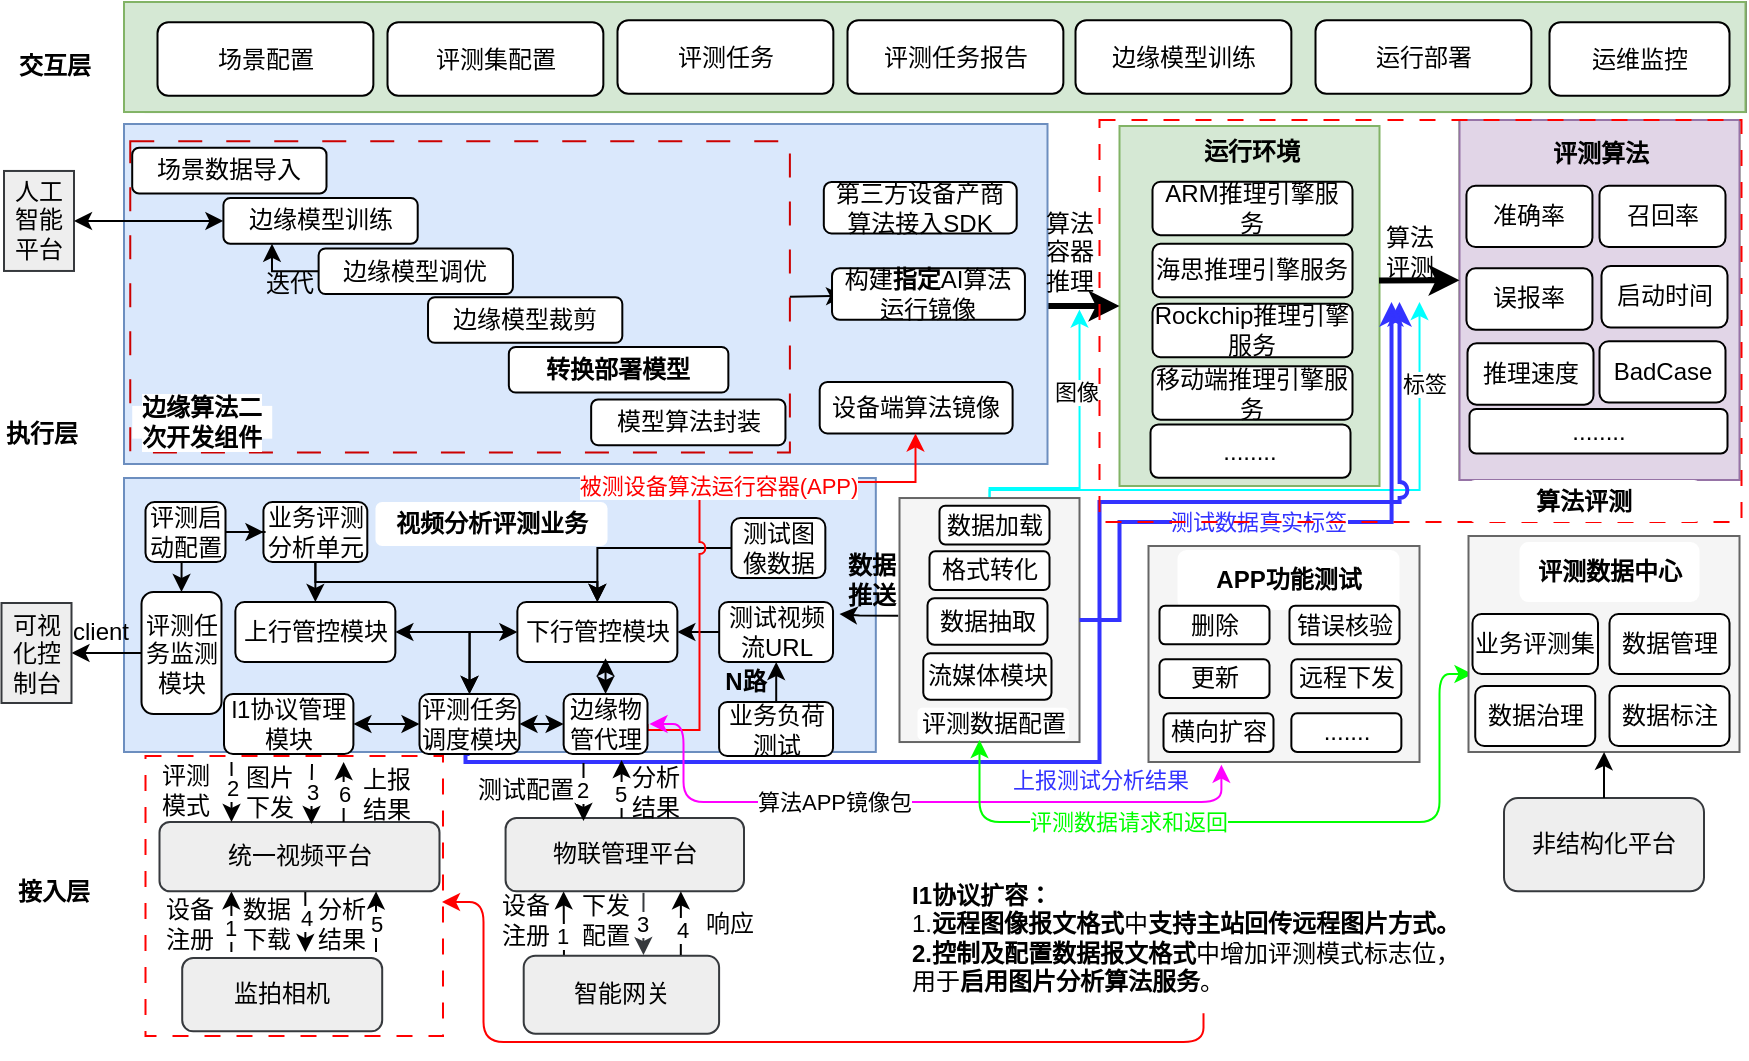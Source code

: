 <mxfile version="21.4.0" type="github">
  <diagram name="Page-1" id="bsfZX9qir-kHV4ePOipt">
    <mxGraphModel dx="1376" dy="803" grid="1" gridSize="10" guides="1" tooltips="1" connect="1" arrows="1" fold="1" page="1" pageScale="1" pageWidth="827" pageHeight="1169" math="0" shadow="0">
      <root>
        <mxCell id="0" />
        <mxCell id="1" parent="0" />
        <mxCell id="0gdX41yuawXqDvsZ0Xbq-1" value="" style="group;fillColor=none;" vertex="1" connectable="0" parent="1">
          <mxGeometry x="18.75" y="70" width="872" height="520" as="geometry" />
        </mxCell>
        <mxCell id="0gdX41yuawXqDvsZ0Xbq-2" style="edgeStyle=orthogonalEdgeStyle;rounded=0;orthogonalLoop=1;jettySize=auto;html=1;startArrow=none;startFill=0;endArrow=classic;endFill=1;" edge="1" parent="0gdX41yuawXqDvsZ0Xbq-1">
          <mxGeometry relative="1" as="geometry">
            <mxPoint x="281.07" y="444.67" as="targetPoint" />
            <mxPoint x="281.25" y="480" as="sourcePoint" />
          </mxGeometry>
        </mxCell>
        <mxCell id="0gdX41yuawXqDvsZ0Xbq-3" value="1" style="edgeLabel;html=1;align=center;verticalAlign=middle;resizable=0;points=[];" vertex="1" connectable="0" parent="0gdX41yuawXqDvsZ0Xbq-2">
          <mxGeometry x="-0.142" relative="1" as="geometry">
            <mxPoint x="-1" y="2" as="offset" />
          </mxGeometry>
        </mxCell>
        <mxCell id="0gdX41yuawXqDvsZ0Xbq-4" value="" style="rounded=0;whiteSpace=wrap;html=1;dashed=1;dashPattern=8 8;fillColor=none;strokeColor=#FF0000;gradientColor=#b3b3b3;" vertex="1" parent="0gdX41yuawXqDvsZ0Xbq-1">
          <mxGeometry x="72" y="377" width="148.75" height="140" as="geometry" />
        </mxCell>
        <mxCell id="0gdX41yuawXqDvsZ0Xbq-5" value="" style="rounded=0;whiteSpace=wrap;html=1;fillColor=#f5f5f5;fontColor=#333333;strokeColor=#666666;" vertex="1" parent="0gdX41yuawXqDvsZ0Xbq-1">
          <mxGeometry x="573.5" y="272" width="135.5" height="108" as="geometry" />
        </mxCell>
        <mxCell id="0gdX41yuawXqDvsZ0Xbq-6" value="" style="rounded=0;whiteSpace=wrap;html=1;fillColor=#dae8fc;strokeColor=#6c8ebf;" vertex="1" parent="0gdX41yuawXqDvsZ0Xbq-1">
          <mxGeometry x="61.25" y="238" width="375.91" height="137" as="geometry" />
        </mxCell>
        <mxCell id="0gdX41yuawXqDvsZ0Xbq-7" value="" style="rounded=0;whiteSpace=wrap;html=1;fillColor=none;" vertex="1" parent="0gdX41yuawXqDvsZ0Xbq-1">
          <mxGeometry x="72" y="0.01" width="800" height="55" as="geometry" />
        </mxCell>
        <mxCell id="0gdX41yuawXqDvsZ0Xbq-8" value="&lt;b&gt;交互层&lt;/b&gt;" style="rounded=0;whiteSpace=wrap;html=1;strokeColor=none;" vertex="1" parent="0gdX41yuawXqDvsZ0Xbq-1">
          <mxGeometry x="1.25" y="9.17" width="51" height="45" as="geometry" />
        </mxCell>
        <mxCell id="0gdX41yuawXqDvsZ0Xbq-9" value="" style="group;fillColor=#d5e8d4;strokeColor=#82b366;container=0;" vertex="1" connectable="0" parent="0gdX41yuawXqDvsZ0Xbq-1">
          <mxGeometry x="61.25" width="810.75" height="55.01" as="geometry" />
        </mxCell>
        <mxCell id="0gdX41yuawXqDvsZ0Xbq-10" value="场景配置" style="rounded=1;whiteSpace=wrap;html=1;" vertex="1" parent="0gdX41yuawXqDvsZ0Xbq-1">
          <mxGeometry x="78.004" y="10.167" width="107.925" height="36.667" as="geometry" />
        </mxCell>
        <mxCell id="0gdX41yuawXqDvsZ0Xbq-11" value="评测集配置" style="rounded=1;whiteSpace=wrap;html=1;" vertex="1" parent="0gdX41yuawXqDvsZ0Xbq-1">
          <mxGeometry x="193.0" y="10.167" width="107.925" height="36.667" as="geometry" />
        </mxCell>
        <mxCell id="0gdX41yuawXqDvsZ0Xbq-12" value="评测任务" style="rounded=1;whiteSpace=wrap;html=1;" vertex="1" parent="0gdX41yuawXqDvsZ0Xbq-1">
          <mxGeometry x="307.996" y="9.167" width="107.925" height="36.667" as="geometry" />
        </mxCell>
        <mxCell id="0gdX41yuawXqDvsZ0Xbq-13" value="评测任务报告" style="rounded=1;whiteSpace=wrap;html=1;" vertex="1" parent="0gdX41yuawXqDvsZ0Xbq-1">
          <mxGeometry x="423.003" y="9.167" width="107.925" height="36.667" as="geometry" />
        </mxCell>
        <mxCell id="0gdX41yuawXqDvsZ0Xbq-14" value="运行部署" style="rounded=1;whiteSpace=wrap;html=1;" vertex="1" parent="0gdX41yuawXqDvsZ0Xbq-1">
          <mxGeometry x="657.003" y="9.167" width="107.925" height="36.667" as="geometry" />
        </mxCell>
        <mxCell id="0gdX41yuawXqDvsZ0Xbq-15" value="边缘模型训练" style="rounded=1;whiteSpace=wrap;html=1;" vertex="1" parent="0gdX41yuawXqDvsZ0Xbq-1">
          <mxGeometry x="537.003" y="9.167" width="107.925" height="36.667" as="geometry" />
        </mxCell>
        <mxCell id="0gdX41yuawXqDvsZ0Xbq-16" value="运维监控" style="rounded=1;whiteSpace=wrap;html=1;" vertex="1" parent="0gdX41yuawXqDvsZ0Xbq-1">
          <mxGeometry x="774" y="10.17" width="90" height="36.67" as="geometry" />
        </mxCell>
        <mxCell id="0gdX41yuawXqDvsZ0Xbq-17" value="智能网关" style="rounded=1;whiteSpace=wrap;html=1;fillColor=#eeeeee;strokeColor=#36393d;" vertex="1" parent="0gdX41yuawXqDvsZ0Xbq-1">
          <mxGeometry x="261.1" y="476.83" width="97.7" height="39" as="geometry" />
        </mxCell>
        <mxCell id="0gdX41yuawXqDvsZ0Xbq-18" value="物联管理平台" style="rounded=1;whiteSpace=wrap;html=1;fillColor=#eeeeee;strokeColor=#36393d;" vertex="1" parent="0gdX41yuawXqDvsZ0Xbq-1">
          <mxGeometry x="252.04" y="408" width="119.21" height="36.67" as="geometry" />
        </mxCell>
        <mxCell id="0gdX41yuawXqDvsZ0Xbq-19" value="" style="group" vertex="1" connectable="0" parent="0gdX41yuawXqDvsZ0Xbq-1">
          <mxGeometry x="559" y="62" width="130" height="180" as="geometry" />
        </mxCell>
        <mxCell id="0gdX41yuawXqDvsZ0Xbq-20" value="" style="rounded=0;whiteSpace=wrap;html=1;fillColor=#d5e8d4;strokeColor=#82b366;" vertex="1" parent="0gdX41yuawXqDvsZ0Xbq-19">
          <mxGeometry width="130" height="180" as="geometry" />
        </mxCell>
        <mxCell id="0gdX41yuawXqDvsZ0Xbq-21" value="海思推理引擎服务" style="rounded=1;whiteSpace=wrap;html=1;" vertex="1" parent="0gdX41yuawXqDvsZ0Xbq-19">
          <mxGeometry x="16.5" y="58.916" width="100.0" height="26.684" as="geometry" />
        </mxCell>
        <mxCell id="0gdX41yuawXqDvsZ0Xbq-22" value="ARM推理引擎服务" style="rounded=1;whiteSpace=wrap;html=1;" vertex="1" parent="0gdX41yuawXqDvsZ0Xbq-19">
          <mxGeometry x="16.5" y="27.895" width="100.0" height="26.684" as="geometry" />
        </mxCell>
        <mxCell id="0gdX41yuawXqDvsZ0Xbq-23" value="Rockchip推理引擎服务" style="rounded=1;whiteSpace=wrap;html=1;" vertex="1" parent="0gdX41yuawXqDvsZ0Xbq-19">
          <mxGeometry x="16.5" y="88.937" width="100.0" height="26.684" as="geometry" />
        </mxCell>
        <mxCell id="0gdX41yuawXqDvsZ0Xbq-24" value="移动端推理引擎服务" style="rounded=1;whiteSpace=wrap;html=1;" vertex="1" parent="0gdX41yuawXqDvsZ0Xbq-19">
          <mxGeometry x="16.5" y="120.179" width="100.0" height="26.684" as="geometry" />
        </mxCell>
        <mxCell id="0gdX41yuawXqDvsZ0Xbq-25" value="........" style="rounded=1;whiteSpace=wrap;html=1;" vertex="1" parent="0gdX41yuawXqDvsZ0Xbq-19">
          <mxGeometry x="15.5" y="149.2" width="100.0" height="26.684" as="geometry" />
        </mxCell>
        <mxCell id="0gdX41yuawXqDvsZ0Xbq-26" value="&lt;b&gt;运行环境&lt;/b&gt;" style="text;html=1;strokeColor=none;fillColor=none;align=center;verticalAlign=middle;whiteSpace=wrap;rounded=0;container=0;movable=1;resizable=1;rotatable=1;deletable=1;editable=1;locked=0;connectable=1;" vertex="1" parent="0gdX41yuawXqDvsZ0Xbq-19">
          <mxGeometry x="30.62" y="-2.11" width="71.75" height="30" as="geometry" />
        </mxCell>
        <mxCell id="0gdX41yuawXqDvsZ0Xbq-27" value="" style="group;fillColor=#d5e8d4;strokeColor=#82b366;fillStyle=auto;movable=1;resizable=1;rotatable=1;deletable=1;editable=1;locked=0;connectable=1;" vertex="1" connectable="0" parent="0gdX41yuawXqDvsZ0Xbq-1">
          <mxGeometry x="729" y="59" width="140" height="180" as="geometry" />
        </mxCell>
        <mxCell id="0gdX41yuawXqDvsZ0Xbq-28" value="" style="group;fillColor=#e1d5e7;strokeColor=#9673a6;container=0;movable=1;resizable=1;rotatable=1;deletable=1;editable=1;locked=0;connectable=1;" vertex="1" connectable="0" parent="0gdX41yuawXqDvsZ0Xbq-27">
          <mxGeometry width="140" height="180" as="geometry" />
        </mxCell>
        <mxCell id="0gdX41yuawXqDvsZ0Xbq-29" value="&lt;b&gt;评测算法&lt;/b&gt;" style="text;html=1;strokeColor=none;fillColor=none;align=center;verticalAlign=middle;whiteSpace=wrap;rounded=0;container=0;movable=1;resizable=1;rotatable=1;deletable=1;editable=1;locked=0;connectable=1;" vertex="1" parent="0gdX41yuawXqDvsZ0Xbq-27">
          <mxGeometry x="31.75" y="1.059" width="76.5" height="31.765" as="geometry" />
        </mxCell>
        <mxCell id="0gdX41yuawXqDvsZ0Xbq-30" value="准确率" style="rounded=1;whiteSpace=wrap;html=1;container=0;movable=1;resizable=1;rotatable=1;deletable=1;editable=1;locked=0;connectable=1;" vertex="1" parent="0gdX41yuawXqDvsZ0Xbq-27">
          <mxGeometry x="3.47" y="32.824" width="63" height="30.706" as="geometry" />
        </mxCell>
        <mxCell id="0gdX41yuawXqDvsZ0Xbq-31" value="........" style="rounded=1;whiteSpace=wrap;html=1;container=0;movable=1;resizable=1;rotatable=1;deletable=1;editable=1;locked=0;connectable=1;" vertex="1" parent="0gdX41yuawXqDvsZ0Xbq-27">
          <mxGeometry x="5" y="144.455" width="129" height="22.235" as="geometry" />
        </mxCell>
        <mxCell id="0gdX41yuawXqDvsZ0Xbq-32" value="召回率" style="rounded=1;whiteSpace=wrap;html=1;container=0;movable=1;resizable=1;rotatable=1;deletable=1;editable=1;locked=0;connectable=1;" vertex="1" parent="0gdX41yuawXqDvsZ0Xbq-27">
          <mxGeometry x="70" y="32.824" width="63" height="30.706" as="geometry" />
        </mxCell>
        <mxCell id="0gdX41yuawXqDvsZ0Xbq-33" value="误报率" style="rounded=1;whiteSpace=wrap;html=1;container=0;movable=1;resizable=1;rotatable=1;deletable=1;editable=1;locked=0;connectable=1;" vertex="1" parent="0gdX41yuawXqDvsZ0Xbq-27">
          <mxGeometry x="3.47" y="74.118" width="63" height="30.706" as="geometry" />
        </mxCell>
        <mxCell id="0gdX41yuawXqDvsZ0Xbq-34" value="启动时间" style="rounded=1;whiteSpace=wrap;html=1;container=0;movable=1;resizable=1;rotatable=1;deletable=1;editable=1;locked=0;connectable=1;" vertex="1" parent="0gdX41yuawXqDvsZ0Xbq-27">
          <mxGeometry x="71" y="73.059" width="63" height="30.706" as="geometry" />
        </mxCell>
        <mxCell id="0gdX41yuawXqDvsZ0Xbq-35" value="推理速度" style="rounded=1;whiteSpace=wrap;html=1;container=0;movable=1;resizable=1;rotatable=1;deletable=1;editable=1;locked=0;connectable=1;" vertex="1" parent="0gdX41yuawXqDvsZ0Xbq-27">
          <mxGeometry x="4" y="111.632" width="63" height="30.706" as="geometry" />
        </mxCell>
        <mxCell id="0gdX41yuawXqDvsZ0Xbq-36" value="BadCase" style="rounded=1;whiteSpace=wrap;html=1;container=0;movable=1;resizable=1;rotatable=1;deletable=1;editable=1;locked=0;connectable=1;" vertex="1" parent="0gdX41yuawXqDvsZ0Xbq-27">
          <mxGeometry x="70" y="110.573" width="63" height="30.706" as="geometry" />
        </mxCell>
        <mxCell id="0gdX41yuawXqDvsZ0Xbq-37" value="" style="endArrow=classic;html=1;rounded=0;entryX=0;entryY=0.445;entryDx=0;entryDy=0;strokeWidth=3;entryPerimeter=0;exitX=0.998;exitY=0.429;exitDx=0;exitDy=0;exitPerimeter=0;" edge="1" parent="0gdX41yuawXqDvsZ0Xbq-1" source="0gdX41yuawXqDvsZ0Xbq-20" target="0gdX41yuawXqDvsZ0Xbq-28">
          <mxGeometry width="50" height="50" relative="1" as="geometry">
            <mxPoint x="683" y="145.36" as="sourcePoint" />
            <mxPoint x="716" y="145.65" as="targetPoint" />
          </mxGeometry>
        </mxCell>
        <mxCell id="0gdX41yuawXqDvsZ0Xbq-38" value="" style="endArrow=classic;html=1;rounded=0;entryX=0;entryY=0.5;entryDx=0;entryDy=0;strokeWidth=3;" edge="1" parent="0gdX41yuawXqDvsZ0Xbq-1" target="0gdX41yuawXqDvsZ0Xbq-20">
          <mxGeometry width="50" height="50" relative="1" as="geometry">
            <mxPoint x="519" y="152" as="sourcePoint" />
            <mxPoint x="559" y="145.71" as="targetPoint" />
          </mxGeometry>
        </mxCell>
        <mxCell id="0gdX41yuawXqDvsZ0Xbq-39" value="" style="group" vertex="1" connectable="0" parent="0gdX41yuawXqDvsZ0Xbq-1">
          <mxGeometry x="61.25" y="61" width="461.75" height="170" as="geometry" />
        </mxCell>
        <mxCell id="0gdX41yuawXqDvsZ0Xbq-40" value="" style="rounded=0;whiteSpace=wrap;html=1;fillColor=#dae8fc;strokeColor=#6c8ebf;" vertex="1" parent="0gdX41yuawXqDvsZ0Xbq-39">
          <mxGeometry width="461.75" height="170" as="geometry" />
        </mxCell>
        <mxCell id="0gdX41yuawXqDvsZ0Xbq-41" value="" style="group;fillColor=none;strokeColor=none;" vertex="1" connectable="0" parent="0gdX41yuawXqDvsZ0Xbq-39">
          <mxGeometry x="4.104" y="4.29" width="328.838" height="160" as="geometry" />
        </mxCell>
        <mxCell id="0gdX41yuawXqDvsZ0Xbq-42" value="" style="rounded=0;whiteSpace=wrap;html=1;dashed=1;dashPattern=12 12;fillColor=none;fillStyle=auto;strokeColor=#CC0000;gradientColor=#97d077;" vertex="1" parent="0gdX41yuawXqDvsZ0Xbq-41">
          <mxGeometry x="-0.976" y="4.29" width="329.814" height="155.71" as="geometry" />
        </mxCell>
        <mxCell id="0gdX41yuawXqDvsZ0Xbq-43" value="场景数据导入" style="rounded=1;whiteSpace=wrap;html=1;" vertex="1" parent="0gdX41yuawXqDvsZ0Xbq-41">
          <mxGeometry y="7.619" width="97.147" height="22.857" as="geometry" />
        </mxCell>
        <mxCell id="0gdX41yuawXqDvsZ0Xbq-44" value="边缘模型训练" style="rounded=1;whiteSpace=wrap;html=1;" vertex="1" parent="0gdX41yuawXqDvsZ0Xbq-41">
          <mxGeometry x="45.604" y="32.762" width="97.147" height="22.857" as="geometry" />
        </mxCell>
        <mxCell id="0gdX41yuawXqDvsZ0Xbq-45" style="edgeStyle=orthogonalEdgeStyle;rounded=0;orthogonalLoop=1;jettySize=auto;html=1;exitX=0;exitY=0.5;exitDx=0;exitDy=0;entryX=0.25;entryY=1;entryDx=0;entryDy=0;" edge="1" parent="0gdX41yuawXqDvsZ0Xbq-41" source="0gdX41yuawXqDvsZ0Xbq-46" target="0gdX41yuawXqDvsZ0Xbq-44">
          <mxGeometry relative="1" as="geometry" />
        </mxCell>
        <mxCell id="0gdX41yuawXqDvsZ0Xbq-46" value="边缘模型调优" style="rounded=1;whiteSpace=wrap;html=1;" vertex="1" parent="0gdX41yuawXqDvsZ0Xbq-41">
          <mxGeometry x="93.206" y="57.905" width="97.147" height="22.857" as="geometry" />
        </mxCell>
        <mxCell id="0gdX41yuawXqDvsZ0Xbq-47" value="边缘模型裁剪" style="rounded=1;whiteSpace=wrap;html=1;" vertex="1" parent="0gdX41yuawXqDvsZ0Xbq-41">
          <mxGeometry x="147.911" y="82.286" width="97.147" height="22.857" as="geometry" />
        </mxCell>
        <mxCell id="0gdX41yuawXqDvsZ0Xbq-48" value="模型算法封装" style="rounded=1;whiteSpace=wrap;html=1;" vertex="1" parent="0gdX41yuawXqDvsZ0Xbq-41">
          <mxGeometry x="229.478" y="133.429" width="97.147" height="22.857" as="geometry" />
        </mxCell>
        <mxCell id="0gdX41yuawXqDvsZ0Xbq-49" value="&lt;b&gt;转换部署模型&lt;/b&gt;" style="rounded=1;whiteSpace=wrap;html=1;" vertex="1" parent="0gdX41yuawXqDvsZ0Xbq-41">
          <mxGeometry x="188.318" y="107.15" width="109.758" height="22.86" as="geometry" />
        </mxCell>
        <mxCell id="0gdX41yuawXqDvsZ0Xbq-50" value="" style="endArrow=classic;html=1;rounded=0;exitX=1;exitY=0.5;exitDx=0;exitDy=0;" edge="1" parent="0gdX41yuawXqDvsZ0Xbq-41" source="0gdX41yuawXqDvsZ0Xbq-42">
          <mxGeometry width="50" height="50" relative="1" as="geometry">
            <mxPoint x="281.667" y="81.594" as="sourcePoint" />
            <mxPoint x="355.921" y="81.594" as="targetPoint" />
          </mxGeometry>
        </mxCell>
        <mxCell id="0gdX41yuawXqDvsZ0Xbq-51" value="迭代" style="text;html=1;strokeColor=none;fillColor=none;align=center;verticalAlign=middle;whiteSpace=wrap;rounded=0;" vertex="1" parent="0gdX41yuawXqDvsZ0Xbq-41">
          <mxGeometry x="61.228" y="68.58" width="35.914" height="13.71" as="geometry" />
        </mxCell>
        <mxCell id="0gdX41yuawXqDvsZ0Xbq-52" value="&lt;span style=&quot;background-color: rgb(255, 255, 255);&quot;&gt;边缘算法二次开发组件&lt;/span&gt;" style="text;html=1;strokeColor=none;fillColor=#FFFFFF;align=center;verticalAlign=middle;whiteSpace=wrap;rounded=0;fontStyle=1" vertex="1" parent="0gdX41yuawXqDvsZ0Xbq-41">
          <mxGeometry y="136.66" width="70.001" height="16.39" as="geometry" />
        </mxCell>
        <mxCell id="0gdX41yuawXqDvsZ0Xbq-53" value="构建&lt;b&gt;指定&lt;/b&gt;AI算法运行镜像" style="rounded=1;whiteSpace=wrap;html=1;" vertex="1" parent="0gdX41yuawXqDvsZ0Xbq-39">
          <mxGeometry x="354.008" y="72.14" width="96.454" height="25.71" as="geometry" />
        </mxCell>
        <mxCell id="0gdX41yuawXqDvsZ0Xbq-54" value="第三方设备产商算法接入SDK" style="rounded=1;whiteSpace=wrap;html=1;" vertex="1" parent="0gdX41yuawXqDvsZ0Xbq-39">
          <mxGeometry x="349.904" y="29" width="96.454" height="25.71" as="geometry" />
        </mxCell>
        <mxCell id="0gdX41yuawXqDvsZ0Xbq-55" value="设备端算法镜像" style="rounded=1;whiteSpace=wrap;html=1;" vertex="1" parent="0gdX41yuawXqDvsZ0Xbq-39">
          <mxGeometry x="347.852" y="129" width="96.454" height="25.71" as="geometry" />
        </mxCell>
        <mxCell id="0gdX41yuawXqDvsZ0Xbq-56" value="算法评测" style="text;html=1;strokeColor=none;fillColor=none;align=center;verticalAlign=middle;whiteSpace=wrap;rounded=0;" vertex="1" parent="0gdX41yuawXqDvsZ0Xbq-1">
          <mxGeometry x="689" y="110" width="30" height="29" as="geometry" />
        </mxCell>
        <mxCell id="0gdX41yuawXqDvsZ0Xbq-57" value="&lt;b style=&quot;border-color: var(--border-color);&quot;&gt;接入层&lt;/b&gt;" style="rounded=0;whiteSpace=wrap;html=1;strokeColor=none;" vertex="1" parent="0gdX41yuawXqDvsZ0Xbq-1">
          <mxGeometry x="1.25" y="388" width="50" height="114" as="geometry" />
        </mxCell>
        <mxCell id="0gdX41yuawXqDvsZ0Xbq-58" value="人工智能平台" style="rounded=0;whiteSpace=wrap;html=1;fillColor=#eeeeee;strokeColor=#36393d;" vertex="1" parent="0gdX41yuawXqDvsZ0Xbq-1">
          <mxGeometry x="1.25" y="84.48" width="35" height="50" as="geometry" />
        </mxCell>
        <mxCell id="0gdX41yuawXqDvsZ0Xbq-59" style="edgeStyle=orthogonalEdgeStyle;rounded=0;orthogonalLoop=1;jettySize=auto;html=1;exitX=0;exitY=0.5;exitDx=0;exitDy=0;startArrow=classic;startFill=1;" edge="1" parent="0gdX41yuawXqDvsZ0Xbq-1" source="0gdX41yuawXqDvsZ0Xbq-44" target="0gdX41yuawXqDvsZ0Xbq-58">
          <mxGeometry relative="1" as="geometry" />
        </mxCell>
        <mxCell id="0gdX41yuawXqDvsZ0Xbq-60" value="视频分析评测业务" style="rounded=1;whiteSpace=wrap;html=1;strokeColor=none;fontStyle=1" vertex="1" parent="0gdX41yuawXqDvsZ0Xbq-1">
          <mxGeometry x="187" y="250" width="116" height="22" as="geometry" />
        </mxCell>
        <mxCell id="0gdX41yuawXqDvsZ0Xbq-61" style="edgeStyle=orthogonalEdgeStyle;rounded=0;orthogonalLoop=1;jettySize=auto;html=1;exitX=0.5;exitY=0;exitDx=0;exitDy=0;entryX=0.5;entryY=1;entryDx=0;entryDy=0;startArrow=none;startFill=0;" edge="1" parent="0gdX41yuawXqDvsZ0Xbq-1">
          <mxGeometry relative="1" as="geometry">
            <mxPoint x="115" y="444.67" as="targetPoint" />
            <mxPoint x="114.95" y="475.01" as="sourcePoint" />
            <Array as="points">
              <mxPoint x="115.25" y="450" />
              <mxPoint x="115.25" y="450" />
            </Array>
          </mxGeometry>
        </mxCell>
        <mxCell id="0gdX41yuawXqDvsZ0Xbq-62" value="1" style="edgeLabel;html=1;align=center;verticalAlign=middle;resizable=0;points=[];" vertex="1" connectable="0" parent="0gdX41yuawXqDvsZ0Xbq-61">
          <mxGeometry x="0.712" relative="1" as="geometry">
            <mxPoint x="-1" y="14" as="offset" />
          </mxGeometry>
        </mxCell>
        <mxCell id="0gdX41yuawXqDvsZ0Xbq-63" value="监拍相机" style="rounded=1;whiteSpace=wrap;html=1;fillColor=#eeeeee;strokeColor=#36393d;" vertex="1" parent="0gdX41yuawXqDvsZ0Xbq-1">
          <mxGeometry x="90.35" y="478" width="100" height="36.66" as="geometry" />
        </mxCell>
        <mxCell id="0gdX41yuawXqDvsZ0Xbq-64" value="统一视频平台" style="rounded=1;whiteSpace=wrap;html=1;fillColor=#eeeeee;strokeColor=#36393d;" vertex="1" parent="0gdX41yuawXqDvsZ0Xbq-1">
          <mxGeometry x="79" y="410" width="140" height="34.67" as="geometry" />
        </mxCell>
        <mxCell id="0gdX41yuawXqDvsZ0Xbq-65" style="edgeStyle=orthogonalEdgeStyle;rounded=0;orthogonalLoop=1;jettySize=auto;html=1;startArrow=classic;startFill=1;endArrow=none;endFill=0;" edge="1" parent="0gdX41yuawXqDvsZ0Xbq-1">
          <mxGeometry relative="1" as="geometry">
            <mxPoint x="115" y="380" as="targetPoint" />
            <mxPoint x="115.0" y="410" as="sourcePoint" />
            <Array as="points">
              <mxPoint x="115.25" y="390" />
              <mxPoint x="115.25" y="390" />
            </Array>
          </mxGeometry>
        </mxCell>
        <mxCell id="0gdX41yuawXqDvsZ0Xbq-66" value="2" style="edgeLabel;html=1;align=center;verticalAlign=middle;resizable=0;points=[];" vertex="1" connectable="0" parent="0gdX41yuawXqDvsZ0Xbq-65">
          <mxGeometry x="0.158" relative="1" as="geometry">
            <mxPoint as="offset" />
          </mxGeometry>
        </mxCell>
        <mxCell id="0gdX41yuawXqDvsZ0Xbq-67" value="" style="group" vertex="1" connectable="0" parent="0gdX41yuawXqDvsZ0Xbq-1">
          <mxGeometry x="449" y="250" width="90" height="122" as="geometry" />
        </mxCell>
        <mxCell id="0gdX41yuawXqDvsZ0Xbq-68" style="edgeStyle=orthogonalEdgeStyle;rounded=0;orthogonalLoop=1;jettySize=auto;html=1;exitX=0.5;exitY=0;exitDx=0;exitDy=0;strokeColor=#00FFFF;" edge="1" parent="0gdX41yuawXqDvsZ0Xbq-67">
          <mxGeometry relative="1" as="geometry">
            <mxPoint x="90" y="-96.195" as="targetPoint" />
            <mxPoint x="45" y="0.016" as="sourcePoint" />
            <Array as="points">
              <mxPoint x="45" y="-6.927" />
              <mxPoint x="90" y="-6.927" />
            </Array>
          </mxGeometry>
        </mxCell>
        <mxCell id="0gdX41yuawXqDvsZ0Xbq-69" value="图像" style="edgeLabel;html=1;align=center;verticalAlign=middle;resizable=0;points=[];" vertex="1" connectable="0" parent="0gdX41yuawXqDvsZ0Xbq-68">
          <mxGeometry x="0.234" y="2" relative="1" as="geometry">
            <mxPoint y="-13" as="offset" />
          </mxGeometry>
        </mxCell>
        <mxCell id="0gdX41yuawXqDvsZ0Xbq-70" style="edgeStyle=orthogonalEdgeStyle;rounded=0;orthogonalLoop=1;jettySize=auto;html=1;exitX=0.5;exitY=0;exitDx=0;exitDy=0;strokeColor=#00FFFF;" edge="1" parent="0gdX41yuawXqDvsZ0Xbq-67">
          <mxGeometry relative="1" as="geometry">
            <mxPoint x="260" y="-100" as="targetPoint" />
            <mxPoint x="45" y="2.016" as="sourcePoint" />
            <Array as="points">
              <mxPoint x="45" y="-6" />
              <mxPoint x="260" y="-6" />
            </Array>
          </mxGeometry>
        </mxCell>
        <mxCell id="0gdX41yuawXqDvsZ0Xbq-71" value="标签" style="edgeLabel;html=1;align=center;verticalAlign=middle;resizable=0;points=[];" vertex="1" connectable="0" parent="0gdX41yuawXqDvsZ0Xbq-70">
          <mxGeometry x="0.613" y="1" relative="1" as="geometry">
            <mxPoint x="3" y="-21" as="offset" />
          </mxGeometry>
        </mxCell>
        <mxCell id="0gdX41yuawXqDvsZ0Xbq-72" value="" style="rounded=0;whiteSpace=wrap;html=1;fillColor=#f5f5f5;fontColor=#333333;strokeColor=#666666;" vertex="1" parent="0gdX41yuawXqDvsZ0Xbq-67">
          <mxGeometry y="-1.984" width="90" height="122.0" as="geometry" />
        </mxCell>
        <mxCell id="0gdX41yuawXqDvsZ0Xbq-73" value="数据加载" style="rounded=1;whiteSpace=wrap;html=1;" vertex="1" parent="0gdX41yuawXqDvsZ0Xbq-67">
          <mxGeometry x="20" y="1.835" width="55" height="19.371" as="geometry" />
        </mxCell>
        <mxCell id="0gdX41yuawXqDvsZ0Xbq-74" value="格式转化" style="rounded=1;whiteSpace=wrap;html=1;" vertex="1" parent="0gdX41yuawXqDvsZ0Xbq-67">
          <mxGeometry x="15" y="24.666" width="60" height="19.367" as="geometry" />
        </mxCell>
        <mxCell id="0gdX41yuawXqDvsZ0Xbq-75" value="数据抽取" style="rounded=1;whiteSpace=wrap;html=1;" vertex="1" parent="0gdX41yuawXqDvsZ0Xbq-67">
          <mxGeometry x="14" y="48.125" width="60" height="23.241" as="geometry" />
        </mxCell>
        <mxCell id="0gdX41yuawXqDvsZ0Xbq-76" value="&lt;span style=&quot;background-color: rgb(255, 255, 255);&quot;&gt;评测数据配置&lt;/span&gt;" style="rounded=1;whiteSpace=wrap;html=1;strokeColor=none;fillColor=#FFFFFF;" vertex="1" parent="0gdX41yuawXqDvsZ0Xbq-67">
          <mxGeometry x="9" y="102.857" width="75.79" height="16.167" as="geometry" />
        </mxCell>
        <mxCell id="0gdX41yuawXqDvsZ0Xbq-77" value="流媒体模块" style="rounded=1;whiteSpace=wrap;html=1;" vertex="1" parent="0gdX41yuawXqDvsZ0Xbq-67">
          <mxGeometry x="11.89" y="75.65" width="64.11" height="23.24" as="geometry" />
        </mxCell>
        <mxCell id="0gdX41yuawXqDvsZ0Xbq-78" style="edgeStyle=orthogonalEdgeStyle;rounded=0;orthogonalLoop=1;jettySize=auto;html=1;entryX=1;entryY=0.5;entryDx=0;entryDy=0;exitX=-0.007;exitY=0.482;exitDx=0;exitDy=0;exitPerimeter=0;" edge="1" parent="0gdX41yuawXqDvsZ0Xbq-1" source="0gdX41yuawXqDvsZ0Xbq-72">
          <mxGeometry relative="1" as="geometry">
            <mxPoint x="449" y="307.486" as="sourcePoint" />
            <mxPoint x="419" y="306" as="targetPoint" />
            <Array as="points">
              <mxPoint x="429" y="306" />
            </Array>
          </mxGeometry>
        </mxCell>
        <mxCell id="0gdX41yuawXqDvsZ0Xbq-79" value="测试图像数据" style="rounded=1;whiteSpace=wrap;html=1;" vertex="1" parent="0gdX41yuawXqDvsZ0Xbq-1">
          <mxGeometry x="365" y="258" width="46.92" height="30" as="geometry" />
        </mxCell>
        <mxCell id="0gdX41yuawXqDvsZ0Xbq-80" value="测试视频流URL" style="rounded=1;whiteSpace=wrap;html=1;" vertex="1" parent="0gdX41yuawXqDvsZ0Xbq-1">
          <mxGeometry x="358.84" y="300" width="56.92" height="30" as="geometry" />
        </mxCell>
        <mxCell id="0gdX41yuawXqDvsZ0Xbq-81" value="业务评测分析单元" style="rounded=1;whiteSpace=wrap;html=1;" vertex="1" parent="0gdX41yuawXqDvsZ0Xbq-1">
          <mxGeometry x="130.97" y="250" width="51.93" height="30" as="geometry" />
        </mxCell>
        <mxCell id="0gdX41yuawXqDvsZ0Xbq-82" value="上行管控模块" style="rounded=1;whiteSpace=wrap;html=1;" vertex="1" parent="0gdX41yuawXqDvsZ0Xbq-1">
          <mxGeometry x="116.93" y="300" width="80" height="30" as="geometry" />
        </mxCell>
        <mxCell id="0gdX41yuawXqDvsZ0Xbq-83" style="edgeStyle=orthogonalEdgeStyle;rounded=0;orthogonalLoop=1;jettySize=auto;html=1;exitX=0.5;exitY=1;exitDx=0;exitDy=0;entryX=0.5;entryY=0;entryDx=0;entryDy=0;" edge="1" parent="0gdX41yuawXqDvsZ0Xbq-1" source="0gdX41yuawXqDvsZ0Xbq-81" target="0gdX41yuawXqDvsZ0Xbq-82">
          <mxGeometry relative="1" as="geometry" />
        </mxCell>
        <mxCell id="0gdX41yuawXqDvsZ0Xbq-84" value="下行管控模块" style="rounded=1;whiteSpace=wrap;html=1;" vertex="1" parent="0gdX41yuawXqDvsZ0Xbq-1">
          <mxGeometry x="257.93" y="300" width="80" height="30" as="geometry" />
        </mxCell>
        <mxCell id="0gdX41yuawXqDvsZ0Xbq-85" style="edgeStyle=orthogonalEdgeStyle;rounded=0;orthogonalLoop=1;jettySize=auto;html=1;exitX=0;exitY=0.5;exitDx=0;exitDy=0;entryX=0.5;entryY=0;entryDx=0;entryDy=0;" edge="1" parent="0gdX41yuawXqDvsZ0Xbq-1" source="0gdX41yuawXqDvsZ0Xbq-79" target="0gdX41yuawXqDvsZ0Xbq-84">
          <mxGeometry relative="1" as="geometry" />
        </mxCell>
        <mxCell id="0gdX41yuawXqDvsZ0Xbq-86" style="edgeStyle=orthogonalEdgeStyle;rounded=0;orthogonalLoop=1;jettySize=auto;html=1;entryX=1;entryY=0.5;entryDx=0;entryDy=0;" edge="1" parent="0gdX41yuawXqDvsZ0Xbq-1" source="0gdX41yuawXqDvsZ0Xbq-80" target="0gdX41yuawXqDvsZ0Xbq-84">
          <mxGeometry relative="1" as="geometry" />
        </mxCell>
        <mxCell id="0gdX41yuawXqDvsZ0Xbq-87" style="edgeStyle=orthogonalEdgeStyle;rounded=0;orthogonalLoop=1;jettySize=auto;html=1;entryX=0.5;entryY=0;entryDx=0;entryDy=0;exitX=0.5;exitY=1;exitDx=0;exitDy=0;" edge="1" parent="0gdX41yuawXqDvsZ0Xbq-1" source="0gdX41yuawXqDvsZ0Xbq-81" target="0gdX41yuawXqDvsZ0Xbq-84">
          <mxGeometry relative="1" as="geometry">
            <mxPoint x="141" y="280" as="sourcePoint" />
            <Array as="points">
              <mxPoint x="157" y="290" />
              <mxPoint x="298" y="290" />
            </Array>
          </mxGeometry>
        </mxCell>
        <mxCell id="0gdX41yuawXqDvsZ0Xbq-88" style="edgeStyle=orthogonalEdgeStyle;rounded=0;orthogonalLoop=1;jettySize=auto;html=1;exitX=0.5;exitY=1;exitDx=0;exitDy=0;strokeColor=#3333FF;strokeWidth=2;jumpStyle=arc;" edge="1" parent="0gdX41yuawXqDvsZ0Xbq-1" source="0gdX41yuawXqDvsZ0Xbq-90">
          <mxGeometry relative="1" as="geometry">
            <mxPoint x="699" y="150" as="targetPoint" />
            <Array as="points">
              <mxPoint x="232" y="380" />
              <mxPoint x="549" y="380" />
              <mxPoint x="549" y="250" />
              <mxPoint x="699" y="250" />
            </Array>
          </mxGeometry>
        </mxCell>
        <mxCell id="0gdX41yuawXqDvsZ0Xbq-89" value="&lt;font color=&quot;#3333ff&quot;&gt;上报测试分析结果&lt;/font&gt;" style="edgeLabel;html=1;align=center;verticalAlign=middle;resizable=0;points=[];" vertex="1" connectable="0" parent="0gdX41yuawXqDvsZ0Xbq-88">
          <mxGeometry x="0.914" y="1" relative="1" as="geometry">
            <mxPoint x="-149" y="209" as="offset" />
          </mxGeometry>
        </mxCell>
        <mxCell id="0gdX41yuawXqDvsZ0Xbq-90" value="评测任务调度模块" style="rounded=1;whiteSpace=wrap;html=1;" vertex="1" parent="0gdX41yuawXqDvsZ0Xbq-1">
          <mxGeometry x="209" y="346" width="50" height="30" as="geometry" />
        </mxCell>
        <mxCell id="0gdX41yuawXqDvsZ0Xbq-91" style="edgeStyle=orthogonalEdgeStyle;rounded=0;orthogonalLoop=1;jettySize=auto;html=1;exitX=1;exitY=0.5;exitDx=0;exitDy=0;entryX=0.5;entryY=0;entryDx=0;entryDy=0;startArrow=classic;startFill=1;" edge="1" parent="0gdX41yuawXqDvsZ0Xbq-1" source="0gdX41yuawXqDvsZ0Xbq-82" target="0gdX41yuawXqDvsZ0Xbq-90">
          <mxGeometry relative="1" as="geometry" />
        </mxCell>
        <mxCell id="0gdX41yuawXqDvsZ0Xbq-92" style="edgeStyle=orthogonalEdgeStyle;rounded=0;orthogonalLoop=1;jettySize=auto;html=1;exitX=0;exitY=0.5;exitDx=0;exitDy=0;entryX=0.5;entryY=0;entryDx=0;entryDy=0;startArrow=classic;startFill=1;" edge="1" parent="0gdX41yuawXqDvsZ0Xbq-1" source="0gdX41yuawXqDvsZ0Xbq-84" target="0gdX41yuawXqDvsZ0Xbq-90">
          <mxGeometry relative="1" as="geometry">
            <mxPoint x="229" y="330" as="targetPoint" />
          </mxGeometry>
        </mxCell>
        <mxCell id="0gdX41yuawXqDvsZ0Xbq-93" style="edgeStyle=orthogonalEdgeStyle;rounded=0;orthogonalLoop=1;jettySize=auto;html=1;entryX=0;entryY=0.5;entryDx=0;entryDy=0;" edge="1" parent="0gdX41yuawXqDvsZ0Xbq-1" source="0gdX41yuawXqDvsZ0Xbq-94" target="0gdX41yuawXqDvsZ0Xbq-81">
          <mxGeometry relative="1" as="geometry" />
        </mxCell>
        <mxCell id="0gdX41yuawXqDvsZ0Xbq-94" value="评测启动配置" style="rounded=1;whiteSpace=wrap;html=1;" vertex="1" parent="0gdX41yuawXqDvsZ0Xbq-1">
          <mxGeometry x="72" y="250" width="40" height="30" as="geometry" />
        </mxCell>
        <mxCell id="0gdX41yuawXqDvsZ0Xbq-95" style="edgeStyle=orthogonalEdgeStyle;rounded=0;orthogonalLoop=1;jettySize=auto;html=1;exitX=1;exitY=0.5;exitDx=0;exitDy=0;entryX=0;entryY=0.5;entryDx=0;entryDy=0;startArrow=classic;startFill=1;" edge="1" parent="0gdX41yuawXqDvsZ0Xbq-1" source="0gdX41yuawXqDvsZ0Xbq-96" target="0gdX41yuawXqDvsZ0Xbq-90">
          <mxGeometry relative="1" as="geometry" />
        </mxCell>
        <mxCell id="0gdX41yuawXqDvsZ0Xbq-96" value="l1协议管理模块" style="rounded=1;whiteSpace=wrap;html=1;" vertex="1" parent="0gdX41yuawXqDvsZ0Xbq-1">
          <mxGeometry x="111.25" y="346" width="64.7" height="30" as="geometry" />
        </mxCell>
        <mxCell id="0gdX41yuawXqDvsZ0Xbq-97" style="edgeStyle=orthogonalEdgeStyle;rounded=0;orthogonalLoop=1;jettySize=auto;html=1;exitX=0.5;exitY=1;exitDx=0;exitDy=0;entryX=0.5;entryY=0;entryDx=0;entryDy=0;startArrow=classic;startFill=1;endArrow=none;endFill=0;" edge="1" parent="0gdX41yuawXqDvsZ0Xbq-1">
          <mxGeometry relative="1" as="geometry">
            <mxPoint x="310.035" y="379.0" as="sourcePoint" />
            <mxPoint x="310.04" y="408" as="targetPoint" />
            <Array as="points">
              <mxPoint x="310.25" y="390" />
              <mxPoint x="310.25" y="390" />
            </Array>
          </mxGeometry>
        </mxCell>
        <mxCell id="0gdX41yuawXqDvsZ0Xbq-98" value="5" style="edgeLabel;html=1;align=center;verticalAlign=middle;resizable=0;points=[];" vertex="1" connectable="0" parent="0gdX41yuawXqDvsZ0Xbq-97">
          <mxGeometry x="0.163" relative="1" as="geometry">
            <mxPoint x="-1" as="offset" />
          </mxGeometry>
        </mxCell>
        <mxCell id="0gdX41yuawXqDvsZ0Xbq-99" style="edgeStyle=orthogonalEdgeStyle;rounded=0;orthogonalLoop=1;jettySize=auto;html=1;exitX=0.5;exitY=0;exitDx=0;exitDy=0;entryX=0.551;entryY=0.938;entryDx=0;entryDy=0;entryPerimeter=0;startArrow=classic;startFill=1;" edge="1" parent="0gdX41yuawXqDvsZ0Xbq-1" source="0gdX41yuawXqDvsZ0Xbq-104" target="0gdX41yuawXqDvsZ0Xbq-84">
          <mxGeometry relative="1" as="geometry" />
        </mxCell>
        <mxCell id="0gdX41yuawXqDvsZ0Xbq-100" style="edgeStyle=orthogonalEdgeStyle;rounded=0;orthogonalLoop=1;jettySize=auto;html=1;exitX=1;exitY=0.5;exitDx=0;exitDy=0;entryX=0.5;entryY=1;entryDx=0;entryDy=0;jumpStyle=arc;strokeColor=#FF0000;" edge="1" parent="0gdX41yuawXqDvsZ0Xbq-1" source="0gdX41yuawXqDvsZ0Xbq-104" target="0gdX41yuawXqDvsZ0Xbq-55">
          <mxGeometry relative="1" as="geometry">
            <Array as="points">
              <mxPoint x="323" y="364" />
              <mxPoint x="349" y="364" />
              <mxPoint x="349" y="240" />
              <mxPoint x="457" y="240" />
              <mxPoint x="457" y="216" />
            </Array>
          </mxGeometry>
        </mxCell>
        <mxCell id="0gdX41yuawXqDvsZ0Xbq-101" value="&lt;font color=&quot;#ff0000&quot;&gt;被测设备算法运行容器(APP)&lt;/font&gt;" style="edgeLabel;html=1;align=center;verticalAlign=middle;resizable=0;points=[];" vertex="1" connectable="0" parent="0gdX41yuawXqDvsZ0Xbq-100">
          <mxGeometry x="0.306" y="1" relative="1" as="geometry">
            <mxPoint x="-25" y="3" as="offset" />
          </mxGeometry>
        </mxCell>
        <mxCell id="0gdX41yuawXqDvsZ0Xbq-102" style="edgeStyle=orthogonalEdgeStyle;rounded=1;orthogonalLoop=1;jettySize=auto;html=1;exitX=1;exitY=0.5;exitDx=0;exitDy=0;entryX=0.571;entryY=0.994;entryDx=0;entryDy=0;entryPerimeter=0;strokeColor=#FF00FF;startArrow=classic;startFill=1;" edge="1" parent="0gdX41yuawXqDvsZ0Xbq-1">
          <mxGeometry relative="1" as="geometry">
            <mxPoint x="324" y="361" as="sourcePoint" />
            <mxPoint x="609.941" y="381.352" as="targetPoint" />
            <Array as="points">
              <mxPoint x="341" y="361" />
              <mxPoint x="341" y="400" />
              <mxPoint x="610" y="400" />
            </Array>
          </mxGeometry>
        </mxCell>
        <mxCell id="0gdX41yuawXqDvsZ0Xbq-103" value="算法APP镜像包" style="edgeLabel;html=1;align=center;verticalAlign=middle;resizable=0;points=[];" vertex="1" connectable="0" parent="0gdX41yuawXqDvsZ0Xbq-102">
          <mxGeometry x="0.378" relative="1" as="geometry">
            <mxPoint x="-106" as="offset" />
          </mxGeometry>
        </mxCell>
        <mxCell id="0gdX41yuawXqDvsZ0Xbq-104" value="边缘物管代理" style="rounded=1;whiteSpace=wrap;html=1;" vertex="1" parent="0gdX41yuawXqDvsZ0Xbq-1">
          <mxGeometry x="281.07" y="346" width="41.93" height="30" as="geometry" />
        </mxCell>
        <mxCell id="0gdX41yuawXqDvsZ0Xbq-105" style="edgeStyle=orthogonalEdgeStyle;rounded=0;orthogonalLoop=1;jettySize=auto;html=1;exitX=1;exitY=0.5;exitDx=0;exitDy=0;entryX=0;entryY=0.5;entryDx=0;entryDy=0;startArrow=classic;startFill=1;" edge="1" parent="0gdX41yuawXqDvsZ0Xbq-1" source="0gdX41yuawXqDvsZ0Xbq-90" target="0gdX41yuawXqDvsZ0Xbq-104">
          <mxGeometry relative="1" as="geometry" />
        </mxCell>
        <mxCell id="0gdX41yuawXqDvsZ0Xbq-106" value="&lt;b&gt;数据推送&lt;/b&gt;" style="text;html=1;strokeColor=none;fillColor=none;align=center;verticalAlign=middle;whiteSpace=wrap;rounded=0;" vertex="1" parent="0gdX41yuawXqDvsZ0Xbq-1">
          <mxGeometry x="420" y="274" width="30" height="30" as="geometry" />
        </mxCell>
        <mxCell id="0gdX41yuawXqDvsZ0Xbq-107" style="edgeStyle=orthogonalEdgeStyle;rounded=0;orthogonalLoop=1;jettySize=auto;html=1;exitX=1;exitY=0.5;exitDx=0;exitDy=0;entryX=1;entryY=0.5;entryDx=0;entryDy=0;" edge="1" parent="0gdX41yuawXqDvsZ0Xbq-1" source="0gdX41yuawXqDvsZ0Xbq-82" target="0gdX41yuawXqDvsZ0Xbq-82">
          <mxGeometry relative="1" as="geometry" />
        </mxCell>
        <mxCell id="0gdX41yuawXqDvsZ0Xbq-108" style="edgeStyle=orthogonalEdgeStyle;rounded=0;orthogonalLoop=1;jettySize=auto;html=1;exitX=1;exitY=0.5;exitDx=0;exitDy=0;strokeColor=#3333FF;strokeWidth=2;" edge="1" parent="0gdX41yuawXqDvsZ0Xbq-1" source="0gdX41yuawXqDvsZ0Xbq-72">
          <mxGeometry relative="1" as="geometry">
            <mxPoint x="695" y="150" as="targetPoint" />
            <Array as="points">
              <mxPoint x="559" y="309" />
              <mxPoint x="559" y="260" />
              <mxPoint x="695" y="260" />
            </Array>
          </mxGeometry>
        </mxCell>
        <mxCell id="0gdX41yuawXqDvsZ0Xbq-109" value="&lt;font color=&quot;#3333ff&quot;&gt;测试数据真实标签&lt;/font&gt;" style="edgeLabel;html=1;align=center;verticalAlign=middle;resizable=0;points=[];" vertex="1" connectable="0" parent="0gdX41yuawXqDvsZ0Xbq-108">
          <mxGeometry x="-0.125" relative="1" as="geometry">
            <mxPoint as="offset" />
          </mxGeometry>
        </mxCell>
        <mxCell id="0gdX41yuawXqDvsZ0Xbq-110" style="edgeStyle=orthogonalEdgeStyle;rounded=0;orthogonalLoop=1;jettySize=auto;html=1;entryX=0.5;entryY=1;entryDx=0;entryDy=0;" edge="1" parent="0gdX41yuawXqDvsZ0Xbq-1" source="0gdX41yuawXqDvsZ0Xbq-111" target="0gdX41yuawXqDvsZ0Xbq-80">
          <mxGeometry relative="1" as="geometry" />
        </mxCell>
        <mxCell id="0gdX41yuawXqDvsZ0Xbq-111" value="业务负荷测试" style="rounded=1;whiteSpace=wrap;html=1;" vertex="1" parent="0gdX41yuawXqDvsZ0Xbq-1">
          <mxGeometry x="358.8" y="350" width="56.96" height="27" as="geometry" />
        </mxCell>
        <mxCell id="0gdX41yuawXqDvsZ0Xbq-112" value="&lt;b&gt;N路&lt;/b&gt;" style="text;html=1;strokeColor=none;fillColor=none;align=center;verticalAlign=middle;whiteSpace=wrap;rounded=0;" vertex="1" parent="0gdX41yuawXqDvsZ0Xbq-1">
          <mxGeometry x="356.8" y="332" width="30" height="16" as="geometry" />
        </mxCell>
        <mxCell id="0gdX41yuawXqDvsZ0Xbq-113" value="APP功能测试" style="rounded=1;whiteSpace=wrap;html=1;strokeColor=none;fontStyle=1" vertex="1" parent="0gdX41yuawXqDvsZ0Xbq-1">
          <mxGeometry x="588" y="274" width="111" height="30" as="geometry" />
        </mxCell>
        <mxCell id="0gdX41yuawXqDvsZ0Xbq-114" value="删除" style="rounded=1;whiteSpace=wrap;html=1;" vertex="1" parent="0gdX41yuawXqDvsZ0Xbq-1">
          <mxGeometry x="579" y="301.815" width="55" height="19.371" as="geometry" />
        </mxCell>
        <mxCell id="0gdX41yuawXqDvsZ0Xbq-115" value="更新" style="rounded=1;whiteSpace=wrap;html=1;" vertex="1" parent="0gdX41yuawXqDvsZ0Xbq-1">
          <mxGeometry x="579" y="328.625" width="55" height="19.371" as="geometry" />
        </mxCell>
        <mxCell id="0gdX41yuawXqDvsZ0Xbq-116" value="横向扩容" style="rounded=1;whiteSpace=wrap;html=1;" vertex="1" parent="0gdX41yuawXqDvsZ0Xbq-1">
          <mxGeometry x="581" y="355.625" width="55" height="19.371" as="geometry" />
        </mxCell>
        <mxCell id="0gdX41yuawXqDvsZ0Xbq-117" value="错误核验" style="rounded=1;whiteSpace=wrap;html=1;" vertex="1" parent="0gdX41yuawXqDvsZ0Xbq-1">
          <mxGeometry x="644" y="301.815" width="55" height="19.371" as="geometry" />
        </mxCell>
        <mxCell id="0gdX41yuawXqDvsZ0Xbq-118" value="远程下发" style="rounded=1;whiteSpace=wrap;html=1;" vertex="1" parent="0gdX41yuawXqDvsZ0Xbq-1">
          <mxGeometry x="644.93" y="328.625" width="55" height="19.371" as="geometry" />
        </mxCell>
        <mxCell id="0gdX41yuawXqDvsZ0Xbq-119" value="......." style="rounded=1;whiteSpace=wrap;html=1;" vertex="1" parent="0gdX41yuawXqDvsZ0Xbq-1">
          <mxGeometry x="644.93" y="355.625" width="55" height="19.371" as="geometry" />
        </mxCell>
        <mxCell id="0gdX41yuawXqDvsZ0Xbq-120" value="评测任务监测模块" style="rounded=1;whiteSpace=wrap;html=1;" vertex="1" parent="0gdX41yuawXqDvsZ0Xbq-1">
          <mxGeometry x="70" y="295" width="40" height="61" as="geometry" />
        </mxCell>
        <mxCell id="0gdX41yuawXqDvsZ0Xbq-121" style="edgeStyle=orthogonalEdgeStyle;rounded=0;orthogonalLoop=1;jettySize=auto;html=1;exitX=0.5;exitY=1;exitDx=0;exitDy=0;entryX=0.5;entryY=0;entryDx=0;entryDy=0;" edge="1" parent="0gdX41yuawXqDvsZ0Xbq-1" source="0gdX41yuawXqDvsZ0Xbq-94" target="0gdX41yuawXqDvsZ0Xbq-120">
          <mxGeometry relative="1" as="geometry" />
        </mxCell>
        <mxCell id="0gdX41yuawXqDvsZ0Xbq-122" style="edgeStyle=orthogonalEdgeStyle;rounded=0;orthogonalLoop=1;jettySize=auto;html=1;exitX=1;exitY=0.5;exitDx=0;exitDy=0;entryX=0;entryY=0.5;entryDx=0;entryDy=0;startArrow=classic;startFill=1;endArrow=none;endFill=0;" edge="1" parent="0gdX41yuawXqDvsZ0Xbq-1" source="0gdX41yuawXqDvsZ0Xbq-123" target="0gdX41yuawXqDvsZ0Xbq-120">
          <mxGeometry relative="1" as="geometry" />
        </mxCell>
        <mxCell id="0gdX41yuawXqDvsZ0Xbq-123" value="可视化控制台" style="rounded=0;whiteSpace=wrap;html=1;fillColor=#eeeeee;strokeColor=#36393d;" vertex="1" parent="0gdX41yuawXqDvsZ0Xbq-1">
          <mxGeometry y="300.5" width="35" height="50" as="geometry" />
        </mxCell>
        <mxCell id="0gdX41yuawXqDvsZ0Xbq-124" value="client" style="text;html=1;strokeColor=none;fillColor=none;align=center;verticalAlign=middle;whiteSpace=wrap;rounded=0;" vertex="1" parent="0gdX41yuawXqDvsZ0Xbq-1">
          <mxGeometry x="38.25" y="306" width="23" height="18" as="geometry" />
        </mxCell>
        <mxCell id="0gdX41yuawXqDvsZ0Xbq-125" value="非结构化平台" style="rounded=1;whiteSpace=wrap;html=1;fillColor=#eeeeee;strokeColor=#36393d;" vertex="1" parent="0gdX41yuawXqDvsZ0Xbq-1">
          <mxGeometry x="751.25" y="398" width="100" height="46.67" as="geometry" />
        </mxCell>
        <mxCell id="0gdX41yuawXqDvsZ0Xbq-126" style="edgeStyle=orthogonalEdgeStyle;rounded=1;orthogonalLoop=1;jettySize=auto;html=1;exitX=0;exitY=1;exitDx=0;exitDy=0;startArrow=classic;startFill=1;strokeColor=#00FF00;" edge="1" parent="0gdX41yuawXqDvsZ0Xbq-1" source="0gdX41yuawXqDvsZ0Xbq-133" target="0gdX41yuawXqDvsZ0Xbq-76">
          <mxGeometry relative="1" as="geometry">
            <Array as="points">
              <mxPoint x="719" y="336" />
              <mxPoint x="719" y="410" />
              <mxPoint x="489" y="410" />
            </Array>
          </mxGeometry>
        </mxCell>
        <mxCell id="0gdX41yuawXqDvsZ0Xbq-127" value="评测数据请求和返回" style="edgeLabel;html=1;align=center;verticalAlign=middle;resizable=0;points=[];fontColor=#00FF00;" vertex="1" connectable="0" parent="0gdX41yuawXqDvsZ0Xbq-126">
          <mxGeometry x="0.084" relative="1" as="geometry">
            <mxPoint x="-51" as="offset" />
          </mxGeometry>
        </mxCell>
        <mxCell id="0gdX41yuawXqDvsZ0Xbq-128" value="" style="rounded=0;whiteSpace=wrap;html=1;fillColor=#f5f5f5;fontColor=#333333;strokeColor=#666666;" vertex="1" parent="0gdX41yuawXqDvsZ0Xbq-1">
          <mxGeometry x="733.5" y="267" width="135.5" height="108" as="geometry" />
        </mxCell>
        <mxCell id="0gdX41yuawXqDvsZ0Xbq-129" style="edgeStyle=orthogonalEdgeStyle;rounded=0;orthogonalLoop=1;jettySize=auto;html=1;exitX=0.5;exitY=0;exitDx=0;exitDy=0;" edge="1" parent="0gdX41yuawXqDvsZ0Xbq-1" source="0gdX41yuawXqDvsZ0Xbq-125" target="0gdX41yuawXqDvsZ0Xbq-128">
          <mxGeometry relative="1" as="geometry" />
        </mxCell>
        <mxCell id="0gdX41yuawXqDvsZ0Xbq-130" value="评测数据中心" style="rounded=1;whiteSpace=wrap;html=1;strokeColor=none;fontStyle=1" vertex="1" parent="0gdX41yuawXqDvsZ0Xbq-1">
          <mxGeometry x="759" y="270" width="90" height="30" as="geometry" />
        </mxCell>
        <mxCell id="0gdX41yuawXqDvsZ0Xbq-131" value="数据治理" style="rounded=1;whiteSpace=wrap;html=1;strokeColor=default;" vertex="1" parent="0gdX41yuawXqDvsZ0Xbq-1">
          <mxGeometry x="736.87" y="342" width="60" height="30" as="geometry" />
        </mxCell>
        <mxCell id="0gdX41yuawXqDvsZ0Xbq-132" value="数据标注" style="rounded=1;whiteSpace=wrap;html=1;strokeColor=default;" vertex="1" parent="0gdX41yuawXqDvsZ0Xbq-1">
          <mxGeometry x="804" y="342" width="60" height="30" as="geometry" />
        </mxCell>
        <mxCell id="0gdX41yuawXqDvsZ0Xbq-133" value="业务评测集" style="rounded=1;whiteSpace=wrap;html=1;strokeColor=default;" vertex="1" parent="0gdX41yuawXqDvsZ0Xbq-1">
          <mxGeometry x="735.5" y="306" width="62.75" height="30" as="geometry" />
        </mxCell>
        <mxCell id="0gdX41yuawXqDvsZ0Xbq-134" value="数据管理" style="rounded=1;whiteSpace=wrap;html=1;strokeColor=default;" vertex="1" parent="0gdX41yuawXqDvsZ0Xbq-1">
          <mxGeometry x="804" y="306" width="60" height="30" as="geometry" />
        </mxCell>
        <mxCell id="0gdX41yuawXqDvsZ0Xbq-135" value="算法容器推理" style="text;html=1;strokeColor=none;fillColor=none;align=center;verticalAlign=middle;whiteSpace=wrap;rounded=0;" vertex="1" parent="0gdX41yuawXqDvsZ0Xbq-1">
          <mxGeometry x="519" y="110" width="30" height="29" as="geometry" />
        </mxCell>
        <mxCell id="0gdX41yuawXqDvsZ0Xbq-136" style="edgeStyle=orthogonalEdgeStyle;rounded=0;orthogonalLoop=1;jettySize=auto;html=1;exitX=0.5;exitY=0;exitDx=0;exitDy=0;entryX=0.5;entryY=1;entryDx=0;entryDy=0;startArrow=none;startFill=0;" edge="1" parent="0gdX41yuawXqDvsZ0Xbq-1">
          <mxGeometry relative="1" as="geometry">
            <mxPoint x="187.3" y="444.67" as="targetPoint" />
            <mxPoint x="187.25" y="475.01" as="sourcePoint" />
            <Array as="points">
              <mxPoint x="187.25" y="450" />
              <mxPoint x="187.25" y="450" />
            </Array>
          </mxGeometry>
        </mxCell>
        <mxCell id="0gdX41yuawXqDvsZ0Xbq-137" value="5" style="edgeLabel;html=1;align=center;verticalAlign=middle;resizable=0;points=[];" vertex="1" connectable="0" parent="0gdX41yuawXqDvsZ0Xbq-136">
          <mxGeometry x="-0.186" relative="1" as="geometry">
            <mxPoint y="-2" as="offset" />
          </mxGeometry>
        </mxCell>
        <mxCell id="0gdX41yuawXqDvsZ0Xbq-138" style="edgeStyle=orthogonalEdgeStyle;rounded=0;orthogonalLoop=1;jettySize=auto;html=1;exitX=0.5;exitY=0;exitDx=0;exitDy=0;entryX=0.5;entryY=1;entryDx=0;entryDy=0;startArrow=classic;startFill=1;endArrow=none;endFill=0;" edge="1" parent="0gdX41yuawXqDvsZ0Xbq-1">
          <mxGeometry relative="1" as="geometry">
            <mxPoint x="151.9" y="445.01" as="targetPoint" />
            <mxPoint x="151.9" y="475.01" as="sourcePoint" />
            <Array as="points">
              <mxPoint x="152.25" y="460" />
              <mxPoint x="152.25" y="460" />
            </Array>
          </mxGeometry>
        </mxCell>
        <mxCell id="0gdX41yuawXqDvsZ0Xbq-139" value="4" style="edgeLabel;html=1;align=center;verticalAlign=middle;resizable=0;points=[];" vertex="1" connectable="0" parent="0gdX41yuawXqDvsZ0Xbq-138">
          <mxGeometry x="0.34" relative="1" as="geometry">
            <mxPoint y="3" as="offset" />
          </mxGeometry>
        </mxCell>
        <mxCell id="0gdX41yuawXqDvsZ0Xbq-140" style="edgeStyle=orthogonalEdgeStyle;rounded=0;orthogonalLoop=1;jettySize=auto;html=1;entryX=0.5;entryY=1;entryDx=0;entryDy=0;startArrow=classic;startFill=1;endArrow=none;endFill=0;fillColor=#eeeeee;strokeColor=#36393d;exitX=0.613;exitY=-0.007;exitDx=0;exitDy=0;exitPerimeter=0;" edge="1" parent="0gdX41yuawXqDvsZ0Xbq-1" source="0gdX41yuawXqDvsZ0Xbq-17">
          <mxGeometry relative="1" as="geometry">
            <mxPoint x="321" y="445.34" as="targetPoint" />
            <mxPoint x="321.214" y="473.06" as="sourcePoint" />
            <Array as="points">
              <mxPoint x="321" y="470" />
              <mxPoint x="321" y="470" />
            </Array>
          </mxGeometry>
        </mxCell>
        <mxCell id="0gdX41yuawXqDvsZ0Xbq-141" value="3" style="edgeLabel;html=1;align=center;verticalAlign=middle;resizable=0;points=[];" vertex="1" connectable="0" parent="0gdX41yuawXqDvsZ0Xbq-140">
          <mxGeometry x="0.229" y="1" relative="1" as="geometry">
            <mxPoint y="3" as="offset" />
          </mxGeometry>
        </mxCell>
        <mxCell id="0gdX41yuawXqDvsZ0Xbq-142" style="edgeStyle=orthogonalEdgeStyle;rounded=0;orthogonalLoop=1;jettySize=auto;html=1;entryX=0.5;entryY=1;entryDx=0;entryDy=0;startArrow=none;startFill=0;endArrow=classic;endFill=1;exitX=0.804;exitY=-0.008;exitDx=0;exitDy=0;exitPerimeter=0;" edge="1" parent="0gdX41yuawXqDvsZ0Xbq-1" source="0gdX41yuawXqDvsZ0Xbq-17">
          <mxGeometry relative="1" as="geometry">
            <mxPoint x="339.69" y="444.67" as="targetPoint" />
            <mxPoint x="339.87" y="470" as="sourcePoint" />
            <Array as="points" />
          </mxGeometry>
        </mxCell>
        <mxCell id="0gdX41yuawXqDvsZ0Xbq-143" value="4" style="edgeLabel;html=1;align=center;verticalAlign=middle;resizable=0;points=[];" vertex="1" connectable="0" parent="0gdX41yuawXqDvsZ0Xbq-142">
          <mxGeometry x="0.101" relative="1" as="geometry">
            <mxPoint y="5" as="offset" />
          </mxGeometry>
        </mxCell>
        <mxCell id="0gdX41yuawXqDvsZ0Xbq-144" value="评测模式" style="text;html=1;strokeColor=none;fillColor=none;align=center;verticalAlign=middle;whiteSpace=wrap;rounded=0;" vertex="1" parent="0gdX41yuawXqDvsZ0Xbq-1">
          <mxGeometry x="77" y="384" width="30" height="20" as="geometry" />
        </mxCell>
        <mxCell id="0gdX41yuawXqDvsZ0Xbq-145" value="设备注册" style="text;html=1;strokeColor=none;fillColor=none;align=center;verticalAlign=middle;whiteSpace=wrap;rounded=0;" vertex="1" parent="0gdX41yuawXqDvsZ0Xbq-1">
          <mxGeometry x="79" y="450.67" width="30" height="20" as="geometry" />
        </mxCell>
        <mxCell id="0gdX41yuawXqDvsZ0Xbq-146" value="图片下发" style="text;html=1;strokeColor=none;fillColor=none;align=center;verticalAlign=middle;whiteSpace=wrap;rounded=0;" vertex="1" parent="0gdX41yuawXqDvsZ0Xbq-1">
          <mxGeometry x="116.93" y="390" width="34.32" height="10" as="geometry" />
        </mxCell>
        <mxCell id="0gdX41yuawXqDvsZ0Xbq-147" value="数据下载" style="text;html=1;strokeColor=none;fillColor=none;align=center;verticalAlign=middle;whiteSpace=wrap;rounded=0;" vertex="1" parent="0gdX41yuawXqDvsZ0Xbq-1">
          <mxGeometry x="118.05" y="452.67" width="29.2" height="16" as="geometry" />
        </mxCell>
        <mxCell id="0gdX41yuawXqDvsZ0Xbq-148" value="分析结果" style="text;html=1;strokeColor=none;fillColor=none;align=center;verticalAlign=middle;whiteSpace=wrap;rounded=0;" vertex="1" parent="0gdX41yuawXqDvsZ0Xbq-1">
          <mxGeometry x="157.15" y="452.67" width="25.75" height="16" as="geometry" />
        </mxCell>
        <mxCell id="0gdX41yuawXqDvsZ0Xbq-149" style="edgeStyle=orthogonalEdgeStyle;rounded=0;orthogonalLoop=1;jettySize=auto;html=1;startArrow=none;startFill=0;endArrow=classic;endFill=1;" edge="1" parent="0gdX41yuawXqDvsZ0Xbq-1">
          <mxGeometry relative="1" as="geometry">
            <mxPoint x="171.06" y="380" as="targetPoint" />
            <mxPoint x="171.06" y="410" as="sourcePoint" />
          </mxGeometry>
        </mxCell>
        <mxCell id="0gdX41yuawXqDvsZ0Xbq-150" value="6" style="edgeLabel;html=1;align=center;verticalAlign=middle;resizable=0;points=[];" vertex="1" connectable="0" parent="0gdX41yuawXqDvsZ0Xbq-149">
          <mxGeometry x="-0.2" relative="1" as="geometry">
            <mxPoint y="-2" as="offset" />
          </mxGeometry>
        </mxCell>
        <mxCell id="0gdX41yuawXqDvsZ0Xbq-151" style="edgeStyle=orthogonalEdgeStyle;rounded=0;orthogonalLoop=1;jettySize=auto;html=1;startArrow=classic;startFill=1;endArrow=none;endFill=0;" edge="1" parent="0gdX41yuawXqDvsZ0Xbq-1">
          <mxGeometry relative="1" as="geometry">
            <mxPoint x="155.25" y="381" as="targetPoint" />
            <mxPoint x="155.0" y="411" as="sourcePoint" />
            <Array as="points">
              <mxPoint x="155.25" y="391" />
              <mxPoint x="155.25" y="391" />
            </Array>
          </mxGeometry>
        </mxCell>
        <mxCell id="0gdX41yuawXqDvsZ0Xbq-152" value="3" style="edgeLabel;html=1;align=center;verticalAlign=middle;resizable=0;points=[];" vertex="1" connectable="0" parent="0gdX41yuawXqDvsZ0Xbq-151">
          <mxGeometry x="0.239" relative="1" as="geometry">
            <mxPoint y="2" as="offset" />
          </mxGeometry>
        </mxCell>
        <mxCell id="0gdX41yuawXqDvsZ0Xbq-153" value="上报结果" style="text;html=1;strokeColor=none;fillColor=none;align=center;verticalAlign=middle;whiteSpace=wrap;rounded=0;" vertex="1" parent="0gdX41yuawXqDvsZ0Xbq-1">
          <mxGeometry x="175.95" y="388.0" width="32.6" height="16" as="geometry" />
        </mxCell>
        <mxCell id="0gdX41yuawXqDvsZ0Xbq-154" value="&lt;br style=&quot;border-color: var(--border-color); font-size: 11px;&quot;&gt;&lt;b&gt;I1协议扩容：&lt;br&gt;&lt;/b&gt;1.&lt;b&gt;远程图像报文格式&lt;/b&gt;中&lt;b&gt;支持主站回传远程图片方式。&lt;br&gt;2.控制及配置数据报文格式&lt;/b&gt;中增加评测模式标志位，用于&lt;b&gt;启用图片分析算法服务&lt;/b&gt;。" style="text;html=1;strokeColor=none;fillColor=none;align=left;verticalAlign=middle;whiteSpace=wrap;rounded=0;" vertex="1" parent="0gdX41yuawXqDvsZ0Xbq-1">
          <mxGeometry x="453.5" y="415.67" width="280" height="90" as="geometry" />
        </mxCell>
        <mxCell id="0gdX41yuawXqDvsZ0Xbq-155" value="设备注册" style="text;html=1;strokeColor=none;fillColor=none;align=center;verticalAlign=middle;whiteSpace=wrap;rounded=0;" vertex="1" parent="0gdX41yuawXqDvsZ0Xbq-1">
          <mxGeometry x="247.25" y="450" width="29.82" height="18.67" as="geometry" />
        </mxCell>
        <mxCell id="0gdX41yuawXqDvsZ0Xbq-156" style="edgeStyle=orthogonalEdgeStyle;rounded=0;orthogonalLoop=1;jettySize=auto;html=1;exitX=0.5;exitY=1;exitDx=0;exitDy=0;entryX=0.5;entryY=0;entryDx=0;entryDy=0;startArrow=none;startFill=0;" edge="1" parent="0gdX41yuawXqDvsZ0Xbq-1">
          <mxGeometry relative="1" as="geometry">
            <mxPoint x="291" y="380.5" as="sourcePoint" />
            <mxPoint x="291" y="409.5" as="targetPoint" />
          </mxGeometry>
        </mxCell>
        <mxCell id="0gdX41yuawXqDvsZ0Xbq-157" value="2" style="edgeLabel;html=1;align=center;verticalAlign=middle;resizable=0;points=[];" vertex="1" connectable="0" parent="0gdX41yuawXqDvsZ0Xbq-156">
          <mxGeometry x="-0.268" y="-1" relative="1" as="geometry">
            <mxPoint y="3" as="offset" />
          </mxGeometry>
        </mxCell>
        <mxCell id="0gdX41yuawXqDvsZ0Xbq-158" value="响应" style="text;html=1;strokeColor=none;fillColor=none;align=center;verticalAlign=middle;whiteSpace=wrap;rounded=0;" vertex="1" parent="0gdX41yuawXqDvsZ0Xbq-1">
          <mxGeometry x="350.93" y="452.67" width="25.75" height="16" as="geometry" />
        </mxCell>
        <mxCell id="0gdX41yuawXqDvsZ0Xbq-159" value="测试配置" style="text;html=1;strokeColor=none;fillColor=none;align=center;verticalAlign=middle;whiteSpace=wrap;rounded=0;" vertex="1" parent="0gdX41yuawXqDvsZ0Xbq-1">
          <mxGeometry x="235.27" y="383" width="53.79" height="22" as="geometry" />
        </mxCell>
        <mxCell id="0gdX41yuawXqDvsZ0Xbq-160" value="下发配置" style="text;html=1;strokeColor=none;fillColor=none;align=center;verticalAlign=middle;whiteSpace=wrap;rounded=0;" vertex="1" parent="0gdX41yuawXqDvsZ0Xbq-1">
          <mxGeometry x="288.13" y="447.67" width="27.81" height="22" as="geometry" />
        </mxCell>
        <mxCell id="0gdX41yuawXqDvsZ0Xbq-161" value="分析结果" style="text;html=1;strokeColor=none;fillColor=none;align=center;verticalAlign=middle;whiteSpace=wrap;rounded=0;" vertex="1" parent="0gdX41yuawXqDvsZ0Xbq-1">
          <mxGeometry x="313.94" y="388" width="25.75" height="14" as="geometry" />
        </mxCell>
        <mxCell id="0gdX41yuawXqDvsZ0Xbq-162" style="edgeStyle=orthogonalEdgeStyle;rounded=1;orthogonalLoop=1;jettySize=auto;html=1;strokeColor=#FF0000;" edge="1" parent="0gdX41yuawXqDvsZ0Xbq-1" source="0gdX41yuawXqDvsZ0Xbq-154">
          <mxGeometry relative="1" as="geometry">
            <mxPoint x="220.25" y="450" as="targetPoint" />
            <Array as="points">
              <mxPoint x="601" y="520" />
              <mxPoint x="241" y="520" />
              <mxPoint x="241" y="450" />
            </Array>
          </mxGeometry>
        </mxCell>
        <mxCell id="0gdX41yuawXqDvsZ0Xbq-163" value="" style="rounded=0;whiteSpace=wrap;html=1;dashed=1;dashPattern=8 8;fillColor=none;strokeColor=#FF0000;gradientColor=#b3b3b3;" vertex="1" parent="0gdX41yuawXqDvsZ0Xbq-1">
          <mxGeometry x="549" y="59" width="321" height="201" as="geometry" />
        </mxCell>
        <mxCell id="0gdX41yuawXqDvsZ0Xbq-164" value="算法评测" style="rounded=1;whiteSpace=wrap;html=1;strokeColor=none;fontStyle=1" vertex="1" parent="0gdX41yuawXqDvsZ0Xbq-1">
          <mxGeometry x="733.5" y="239" width="116" height="21" as="geometry" />
        </mxCell>
        <mxCell id="0gdX41yuawXqDvsZ0Xbq-165" value="&lt;b style=&quot;border-color: var(--border-color);&quot;&gt;执行层&lt;/b&gt;" style="rounded=0;whiteSpace=wrap;html=1;strokeColor=none;" vertex="1" parent="0gdX41yuawXqDvsZ0Xbq-1">
          <mxGeometry y="143" width="40" height="145" as="geometry" />
        </mxCell>
      </root>
    </mxGraphModel>
  </diagram>
</mxfile>
